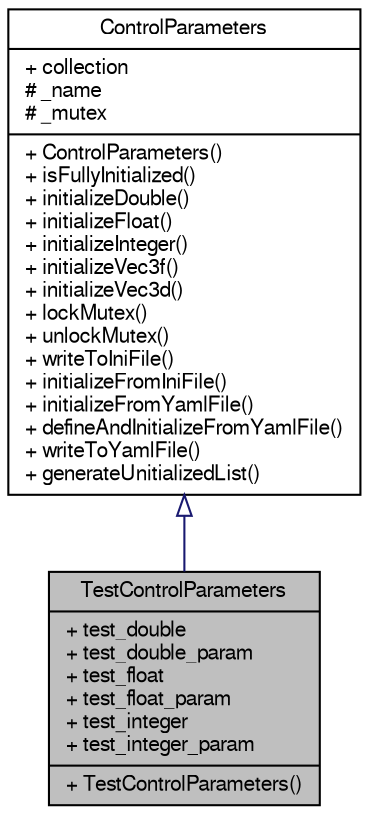 digraph "TestControlParameters"
{
  edge [fontname="FreeSans",fontsize="10",labelfontname="FreeSans",labelfontsize="10"];
  node [fontname="FreeSans",fontsize="10",shape=record];
  Node1 [label="{TestControlParameters\n|+ test_double\l+ test_double_param\l+ test_float\l+ test_float_param\l+ test_integer\l+ test_integer_param\l|+ TestControlParameters()\l}",height=0.2,width=0.4,color="black", fillcolor="grey75", style="filled", fontcolor="black"];
  Node2 -> Node1 [dir="back",color="midnightblue",fontsize="10",style="solid",arrowtail="onormal",fontname="FreeSans"];
  Node2 [label="{ControlParameters\n|+ collection\l# _name\l# _mutex\l|+ ControlParameters()\l+ isFullyInitialized()\l+ initializeDouble()\l+ initializeFloat()\l+ initializeInteger()\l+ initializeVec3f()\l+ initializeVec3d()\l+ lockMutex()\l+ unlockMutex()\l+ writeToIniFile()\l+ initializeFromIniFile()\l+ initializeFromYamlFile()\l+ defineAndInitializeFromYamlFile()\l+ writeToYamlFile()\l+ generateUnitializedList()\l}",height=0.2,width=0.4,color="black", fillcolor="white", style="filled",URL="$d8/d86/class_control_parameters.html"];
}

